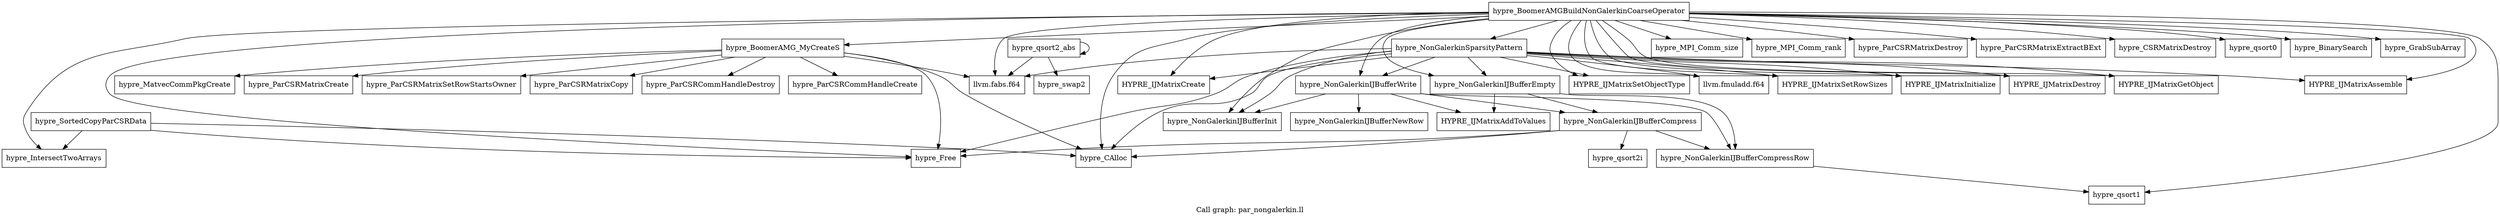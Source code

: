 digraph "Call graph: par_nongalerkin.ll" {
	label="Call graph: par_nongalerkin.ll";

	Node0x55edefa30540 [shape=record,label="{hypre_GrabSubArray}"];
	Node0x55edef9d5ea0 [shape=record,label="{hypre_qsort2_abs}"];
	Node0x55edef9d5ea0 -> Node0x55edef9d3630;
	Node0x55edef9d5ea0 -> Node0x55edef9d0340;
	Node0x55edef9d5ea0 -> Node0x55edef9d5ea0;
	Node0x55edef9d3630 [shape=record,label="{hypre_swap2}"];
	Node0x55edef9d0340 [shape=record,label="{llvm.fabs.f64}"];
	Node0x55edefa1ac20 [shape=record,label="{hypre_IntersectTwoArrays}"];
	Node0x55edefa461a0 [shape=record,label="{hypre_SortedCopyParCSRData}"];
	Node0x55edefa461a0 -> Node0x55edefa58c30;
	Node0x55edefa461a0 -> Node0x55edefa568b0;
	Node0x55edefa461a0 -> Node0x55edefa1ac20;
	Node0x55edefa58c30 [shape=record,label="{hypre_Free}"];
	Node0x55edefa568b0 [shape=record,label="{hypre_CAlloc}"];
	Node0x55edefa4f0c0 [shape=record,label="{hypre_BoomerAMG_MyCreateS}"];
	Node0x55edefa4f0c0 -> Node0x55edefa859d0;
	Node0x55edefa4f0c0 -> Node0x55edefa7dda0;
	Node0x55edefa4f0c0 -> Node0x55edefa568b0;
	Node0x55edefa4f0c0 -> Node0x55edefa58c30;
	Node0x55edefa4f0c0 -> Node0x55edef9d0340;
	Node0x55edefa4f0c0 -> Node0x55edefaa7cb0;
	Node0x55edefa4f0c0 -> Node0x55edefab0a70;
	Node0x55edefa4f0c0 -> Node0x55edefa635f0;
	Node0x55edefa4f0c0 -> Node0x55edefa680f0;
	Node0x55edefa859d0 [shape=record,label="{hypre_ParCSRMatrixCreate}"];
	Node0x55edefa7dda0 [shape=record,label="{hypre_ParCSRMatrixSetRowStartsOwner}"];
	Node0x55edefa680f0 [shape=record,label="{hypre_MatvecCommPkgCreate}"];
	Node0x55edefa635f0 [shape=record,label="{hypre_ParCSRCommHandleCreate}"];
	Node0x55edefab0a70 [shape=record,label="{hypre_ParCSRCommHandleDestroy}"];
	Node0x55edefaa7cb0 [shape=record,label="{hypre_ParCSRMatrixCopy}"];
	Node0x55edefaa2ec0 [shape=record,label="{hypre_NonGalerkinIJBufferInit}"];
	Node0x55edefa8e6c0 [shape=record,label="{hypre_NonGalerkinIJBufferNewRow}"];
	Node0x55edef9870a0 [shape=record,label="{hypre_NonGalerkinIJBufferCompressRow}"];
	Node0x55edef9870a0 -> Node0x55edefa942c0;
	Node0x55edefa942c0 [shape=record,label="{hypre_qsort1}"];
	Node0x55edefa94020 [shape=record,label="{hypre_NonGalerkinIJBufferCompress}"];
	Node0x55edefa94020 -> Node0x55edefa568b0;
	Node0x55edefa94020 -> Node0x55edef97efa0;
	Node0x55edefa94020 -> Node0x55edefa58c30;
	Node0x55edefa94020 -> Node0x55edef9870a0;
	Node0x55edef97efa0 [shape=record,label="{hypre_qsort2i}"];
	Node0x55edefa305c0 [shape=record,label="{hypre_NonGalerkinIJBufferWrite}"];
	Node0x55edefa305c0 -> Node0x55edefa8e6c0;
	Node0x55edefa305c0 -> Node0x55edef9870a0;
	Node0x55edefa305c0 -> Node0x55edefaa2ec0;
	Node0x55edefa305c0 -> Node0x55edef9b1490;
	Node0x55edefa305c0 -> Node0x55edefa94020;
	Node0x55edef9b1490 [shape=record,label="{HYPRE_IJMatrixAddToValues}"];
	Node0x55edefaa7d30 [shape=record,label="{hypre_NonGalerkinIJBufferEmpty}"];
	Node0x55edefaa7d30 -> Node0x55edef9870a0;
	Node0x55edefaa7d30 -> Node0x55edefa94020;
	Node0x55edefaa7d30 -> Node0x55edef9b1490;
	Node0x55edefa85a50 [shape=record,label="{hypre_NonGalerkinSparsityPattern}"];
	Node0x55edefa85a50 -> Node0x55edefa32e70;
	Node0x55edefa85a50 -> Node0x55edef9c4fe0;
	Node0x55edefa85a50 -> Node0x55edefa568b0;
	Node0x55edefa85a50 -> Node0x55edef9bc760;
	Node0x55edefa85a50 -> Node0x55edef9cdfb0;
	Node0x55edefa85a50 -> Node0x55edef9b6fc0;
	Node0x55edefa85a50 -> Node0x55edefa58c30;
	Node0x55edefa85a50 -> Node0x55edef97db60;
	Node0x55edefa85a50 -> Node0x55edefa9a2c0;
	Node0x55edefa85a50 -> Node0x55edef9df920;
	Node0x55edefa85a50 -> Node0x55edefaa7d30;
	Node0x55edefa85a50 -> Node0x55edefaa2ec0;
	Node0x55edefa85a50 -> Node0x55edefa305c0;
	Node0x55edefa85a50 -> Node0x55edef9d0340;
	Node0x55edefa32e70 [shape=record,label="{HYPRE_IJMatrixCreate}"];
	Node0x55edef9c4fe0 [shape=record,label="{HYPRE_IJMatrixSetObjectType}"];
	Node0x55edef9bc760 [shape=record,label="{llvm.fmuladd.f64}"];
	Node0x55edef9cdfb0 [shape=record,label="{HYPRE_IJMatrixSetRowSizes}"];
	Node0x55edef9b6fc0 [shape=record,label="{HYPRE_IJMatrixInitialize}"];
	Node0x55edef9df920 [shape=record,label="{HYPRE_IJMatrixAssemble}"];
	Node0x55edefa9a2c0 [shape=record,label="{HYPRE_IJMatrixGetObject}"];
	Node0x55edef97db60 [shape=record,label="{HYPRE_IJMatrixDestroy}"];
	Node0x55edefa5a560 [shape=record,label="{hypre_BoomerAMGBuildNonGalerkinCoarseOperator}"];
	Node0x55edefa5a560 -> Node0x55edef985d80;
	Node0x55edefa5a560 -> Node0x55edef9874b0;
	Node0x55edefa5a560 -> Node0x55edefa85a50;
	Node0x55edefa5a560 -> Node0x55edefa942c0;
	Node0x55edefa5a560 -> Node0x55edef97db60;
	Node0x55edefa5a560 -> Node0x55edef9c4fe0;
	Node0x55edefa5a560 -> Node0x55edef995fb0;
	Node0x55edefa5a560 -> Node0x55edefa4f0c0;
	Node0x55edefa5a560 -> Node0x55edef987ce0;
	Node0x55edefa5a560 -> Node0x55edefa568b0;
	Node0x55edefa5a560 -> Node0x55edefa58c30;
	Node0x55edefa5a560 -> Node0x55edefa9a2c0;
	Node0x55edefa5a560 -> Node0x55edef9df920;
	Node0x55edefa5a560 -> Node0x55edefaa7d30;
	Node0x55edefa5a560 -> Node0x55edefa305c0;
	Node0x55edefa5a560 -> Node0x55edef9882f0;
	Node0x55edefa5a560 -> Node0x55edef9d0340;
	Node0x55edefa5a560 -> Node0x55edef98dcb0;
	Node0x55edefa5a560 -> Node0x55edefa1ac20;
	Node0x55edefa5a560 -> Node0x55edefa30540;
	Node0x55edefa5a560 -> Node0x55edef994ef0;
	Node0x55edefa5a560 -> Node0x55edefaa2ec0;
	Node0x55edefa5a560 -> Node0x55edef9b6fc0;
	Node0x55edefa5a560 -> Node0x55edef9cdfb0;
	Node0x55edefa5a560 -> Node0x55edef9bc760;
	Node0x55edefa5a560 -> Node0x55edefa32e70;
	Node0x55edef985d80 [shape=record,label="{hypre_MPI_Comm_size}"];
	Node0x55edef9874b0 [shape=record,label="{hypre_MPI_Comm_rank}"];
	Node0x55edef987ce0 [shape=record,label="{hypre_ParCSRMatrixExtractBExt}"];
	Node0x55edef9882f0 [shape=record,label="{hypre_CSRMatrixDestroy}"];
	Node0x55edef98dcb0 [shape=record,label="{hypre_qsort0}"];
	Node0x55edef994ef0 [shape=record,label="{hypre_BinarySearch}"];
	Node0x55edef995fb0 [shape=record,label="{hypre_ParCSRMatrixDestroy}"];
}
